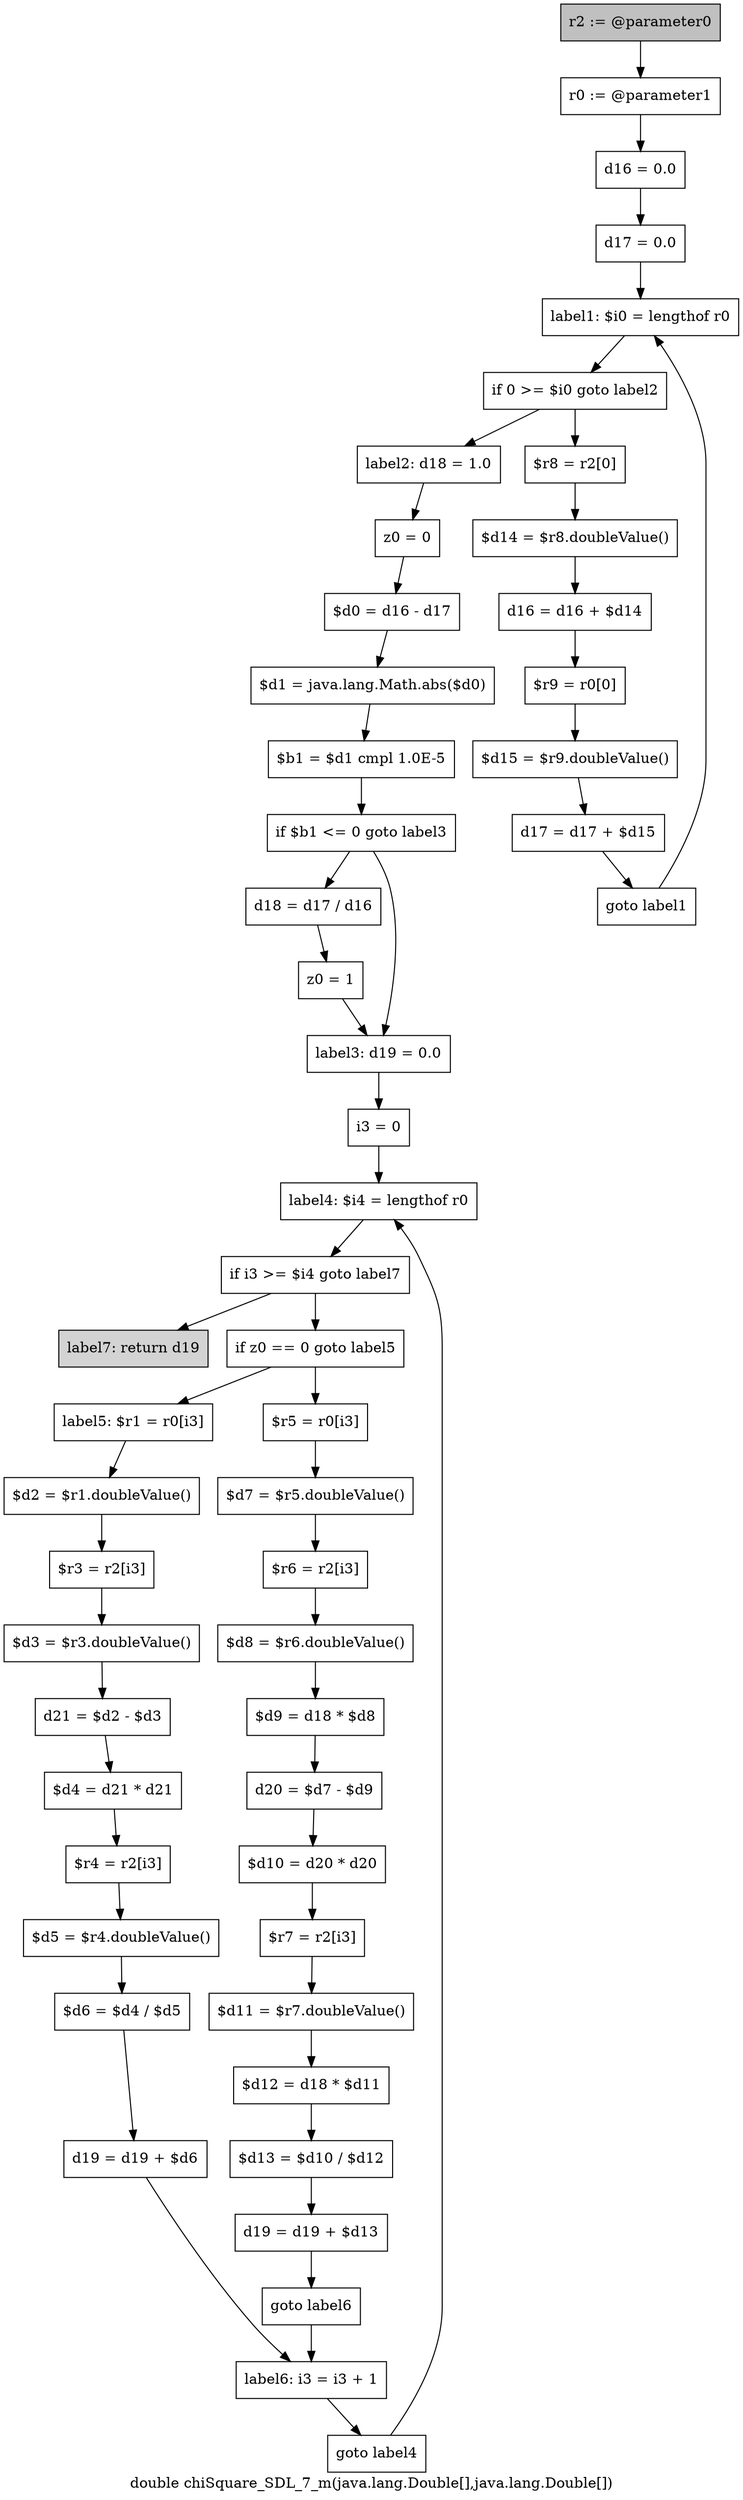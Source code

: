 digraph "double chiSquare_SDL_7_m(java.lang.Double[],java.lang.Double[])" {
    label="double chiSquare_SDL_7_m(java.lang.Double[],java.lang.Double[])";
    node [shape=box];
    "0" [style=filled,fillcolor=gray,label="r2 := @parameter0",];
    "1" [label="r0 := @parameter1",];
    "0"->"1";
    "2" [label="d16 = 0.0",];
    "1"->"2";
    "3" [label="d17 = 0.0",];
    "2"->"3";
    "4" [label="label1: $i0 = lengthof r0",];
    "3"->"4";
    "5" [label="if 0 >= $i0 goto label2",];
    "4"->"5";
    "6" [label="$r8 = r2[0]",];
    "5"->"6";
    "13" [label="label2: d18 = 1.0",];
    "5"->"13";
    "7" [label="$d14 = $r8.doubleValue()",];
    "6"->"7";
    "8" [label="d16 = d16 + $d14",];
    "7"->"8";
    "9" [label="$r9 = r0[0]",];
    "8"->"9";
    "10" [label="$d15 = $r9.doubleValue()",];
    "9"->"10";
    "11" [label="d17 = d17 + $d15",];
    "10"->"11";
    "12" [label="goto label1",];
    "11"->"12";
    "12"->"4";
    "14" [label="z0 = 0",];
    "13"->"14";
    "15" [label="$d0 = d16 - d17",];
    "14"->"15";
    "16" [label="$d1 = java.lang.Math.abs($d0)",];
    "15"->"16";
    "17" [label="$b1 = $d1 cmpl 1.0E-5",];
    "16"->"17";
    "18" [label="if $b1 <= 0 goto label3",];
    "17"->"18";
    "19" [label="d18 = d17 / d16",];
    "18"->"19";
    "21" [label="label3: d19 = 0.0",];
    "18"->"21";
    "20" [label="z0 = 1",];
    "19"->"20";
    "20"->"21";
    "22" [label="i3 = 0",];
    "21"->"22";
    "23" [label="label4: $i4 = lengthof r0",];
    "22"->"23";
    "24" [label="if i3 >= $i4 goto label7",];
    "23"->"24";
    "25" [label="if z0 == 0 goto label5",];
    "24"->"25";
    "51" [style=filled,fillcolor=lightgray,label="label7: return d19",];
    "24"->"51";
    "26" [label="$r5 = r0[i3]",];
    "25"->"26";
    "39" [label="label5: $r1 = r0[i3]",];
    "25"->"39";
    "27" [label="$d7 = $r5.doubleValue()",];
    "26"->"27";
    "28" [label="$r6 = r2[i3]",];
    "27"->"28";
    "29" [label="$d8 = $r6.doubleValue()",];
    "28"->"29";
    "30" [label="$d9 = d18 * $d8",];
    "29"->"30";
    "31" [label="d20 = $d7 - $d9",];
    "30"->"31";
    "32" [label="$d10 = d20 * d20",];
    "31"->"32";
    "33" [label="$r7 = r2[i3]",];
    "32"->"33";
    "34" [label="$d11 = $r7.doubleValue()",];
    "33"->"34";
    "35" [label="$d12 = d18 * $d11",];
    "34"->"35";
    "36" [label="$d13 = $d10 / $d12",];
    "35"->"36";
    "37" [label="d19 = d19 + $d13",];
    "36"->"37";
    "38" [label="goto label6",];
    "37"->"38";
    "49" [label="label6: i3 = i3 + 1",];
    "38"->"49";
    "40" [label="$d2 = $r1.doubleValue()",];
    "39"->"40";
    "41" [label="$r3 = r2[i3]",];
    "40"->"41";
    "42" [label="$d3 = $r3.doubleValue()",];
    "41"->"42";
    "43" [label="d21 = $d2 - $d3",];
    "42"->"43";
    "44" [label="$d4 = d21 * d21",];
    "43"->"44";
    "45" [label="$r4 = r2[i3]",];
    "44"->"45";
    "46" [label="$d5 = $r4.doubleValue()",];
    "45"->"46";
    "47" [label="$d6 = $d4 / $d5",];
    "46"->"47";
    "48" [label="d19 = d19 + $d6",];
    "47"->"48";
    "48"->"49";
    "50" [label="goto label4",];
    "49"->"50";
    "50"->"23";
}
